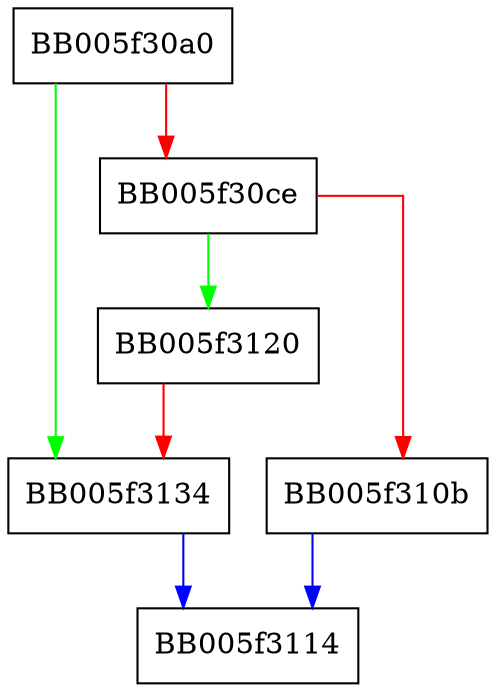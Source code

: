 digraph OSSL_PARAM_BLD_push_int {
  node [shape="box"];
  graph [splines=ortho];
  BB005f30a0 -> BB005f3134 [color="green"];
  BB005f30a0 -> BB005f30ce [color="red"];
  BB005f30ce -> BB005f3120 [color="green"];
  BB005f30ce -> BB005f310b [color="red"];
  BB005f310b -> BB005f3114 [color="blue"];
  BB005f3120 -> BB005f3134 [color="red"];
  BB005f3134 -> BB005f3114 [color="blue"];
}